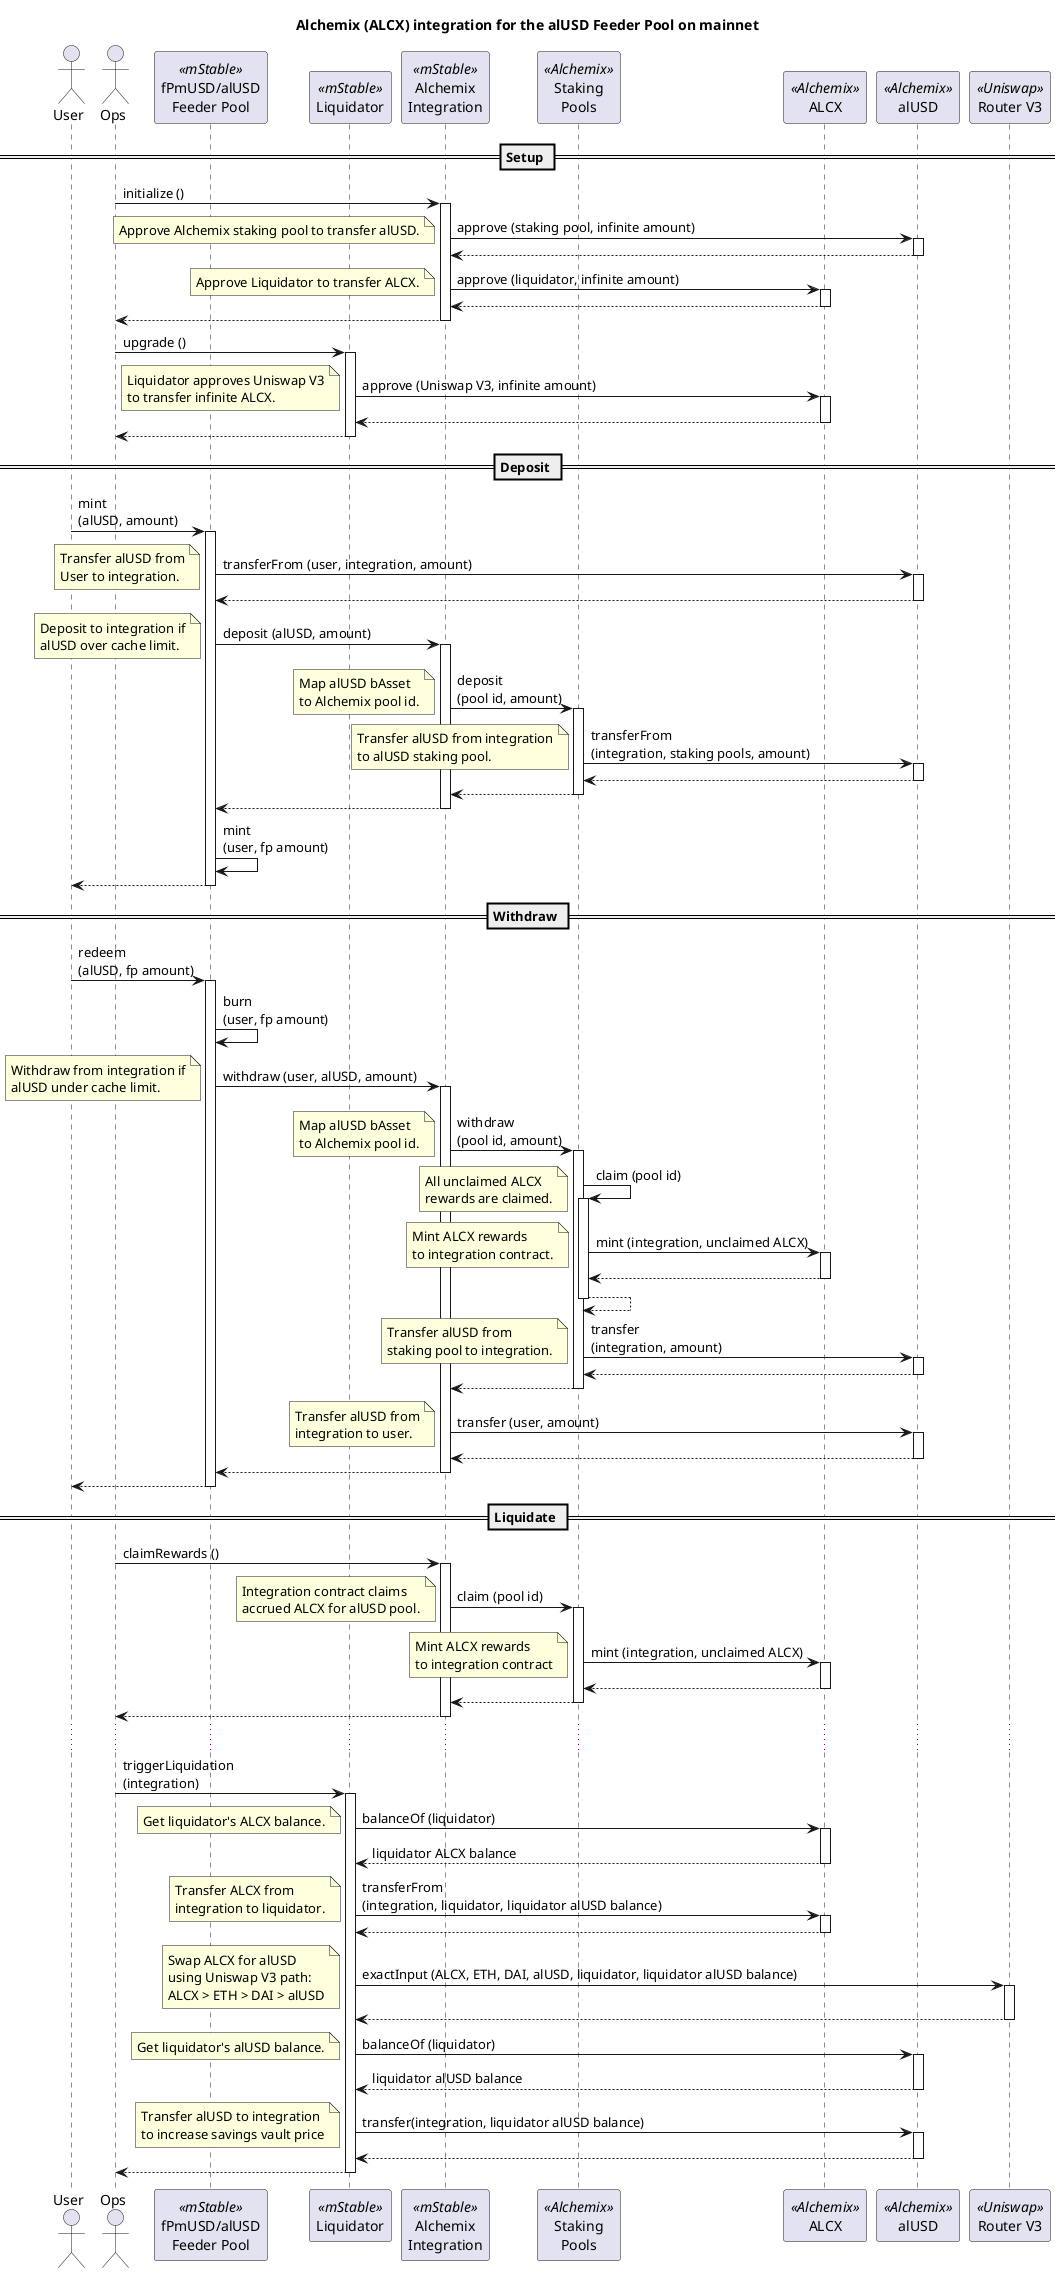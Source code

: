 @startuml

title "Alchemix (ALCX) integration for the alUSD Feeder Pool on mainnet"
 
actor User as user
actor Ops as ops
participant "fPmUSD/alUSD\nFeeder Pool" as fp <<mStable>>
participant "Liquidator" as liq <<mStable>>
participant "Alchemix\nIntegration" as int <<mStable>>
participant "Staking\nPools" as sp <<Alchemix>>
participant "ALCX" as alcx <<Alchemix>>
participant "alUSD" as alUSD <<Alchemix>>
participant "Router V3" as uni <<Uniswap>>

== Setup ==

ops -> int : initialize ()
activate int
int -> alUSD : approve (staking pool, infinite amount)
activate alUSD
note left: Approve Alchemix staking pool to transfer alUSD.
return
int -> alcx : approve (liquidator, infinite amount)
activate alcx
note left: Approve Liquidator to transfer ALCX.
return
return

ops -> liq : upgrade ()
activate liq
liq -> alcx : approve (Uniswap V3, infinite amount)
activate alcx
note left : Liquidator approves Uniswap V3\nto transfer infinite ALCX.
return
return

== Deposit ==

user -> fp: mint\n(alUSD, amount)
activate fp
fp -> alUSD : transferFrom (user, integration, amount)
activate alUSD
note left: Transfer alUSD from\nUser to integration.
return
fp -> int : deposit (alUSD, amount)
note left: Deposit to integration if\nalUSD over cache limit.
activate int
int -> sp : deposit\n(pool id, amount)
activate sp
note left: Map alUSD bAsset\nto Alchemix pool id.
sp -> alUSD : transferFrom\n(integration, staking pools, amount)
activate alUSD
note left: Transfer alUSD from integration\nto alUSD staking pool.
return
return
return
fp -> fp : mint\n(user, fp amount)
return


== Withdraw ==

user -> fp: redeem\n(alUSD, fp amount)
activate fp
fp -> fp : burn\n(user, fp amount)
fp -> int : withdraw (user, alUSD, amount)
note left: Withdraw from integration if\nalUSD under cache limit.
activate int
int -> sp : withdraw\n(pool id, amount)
activate sp
note left: Map alUSD bAsset\nto Alchemix pool id.

sp -> sp : claim (pool id)
activate sp
note left: All unclaimed ALCX\nrewards are claimed.
sp -> alcx : mint (integration, unclaimed ALCX)
activate alcx
note left: Mint ALCX rewards\nto integration contract.
return
return

sp -> alUSD : transfer\n(integration, amount)
activate alUSD
note left: Transfer alUSD from\nstaking pool to integration.
return
return
int -> alUSD : transfer (user, amount)
activate alUSD
note left: Transfer alUSD from\nintegration to user.
return
return
return

== Liquidate ==

ops -> int : claimRewards ()
activate int
int -> sp : claim (pool id)
activate sp
note left : Integration contract claims\naccrued ALCX for alUSD pool.
sp -> alcx : mint (integration, unclaimed ALCX)
activate alcx
note left: Mint ALCX rewards\nto integration contract
return
return
return

...

ops -> liq : triggerLiquidation\n(integration)
activate liq

liq -> alcx : balanceOf (liquidator)
activate alcx
note left : Get liquidator's ALCX balance.
return liquidator ALCX balance

liq -> alcx : transferFrom\n(integration, liquidator, liquidator alUSD balance)
activate alcx
note left : Transfer ALCX from\nintegration to liquidator.
return

liq -> uni : exactInput (ALCX, ETH, DAI, alUSD, liquidator, liquidator alUSD balance)
activate uni
note left : Swap ALCX for alUSD\nusing Uniswap V3 path:\nALCX > ETH > DAI > alUSD
return

liq -> alUSD : balanceOf (liquidator)
activate alUSD
note left: Get liquidator's alUSD balance.
return liquidator alUSD balance

liq -> alUSD : transfer(integration, liquidator alUSD balance) 
activate alUSD
note left: Transfer alUSD to integration\nto increase savings vault price
return
return 

@enduml
